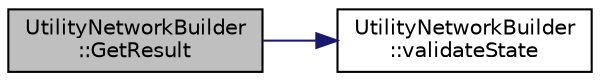 digraph "UtilityNetworkBuilder::GetResult"
{
 // LATEX_PDF_SIZE
  edge [fontname="Helvetica",fontsize="10",labelfontname="Helvetica",labelfontsize="10"];
  node [fontname="Helvetica",fontsize="10",shape=record];
  rankdir="LR";
  Node1 [label="UtilityNetworkBuilder\l::GetResult",height=0.2,width=0.4,color="black", fillcolor="grey75", style="filled", fontcolor="black",tooltip="Returns the constructed Infrastructure object."];
  Node1 -> Node2 [color="midnightblue",fontsize="10",style="solid",fontname="Helvetica"];
  Node2 [label="UtilityNetworkBuilder\l::validateState",height=0.2,width=0.4,color="black", fillcolor="white", style="filled",URL="$classUtilityNetworkBuilder.html#aa27771d126b80acacfdc64b71cad95ce",tooltip="Validates the internal state of the builder."];
}
